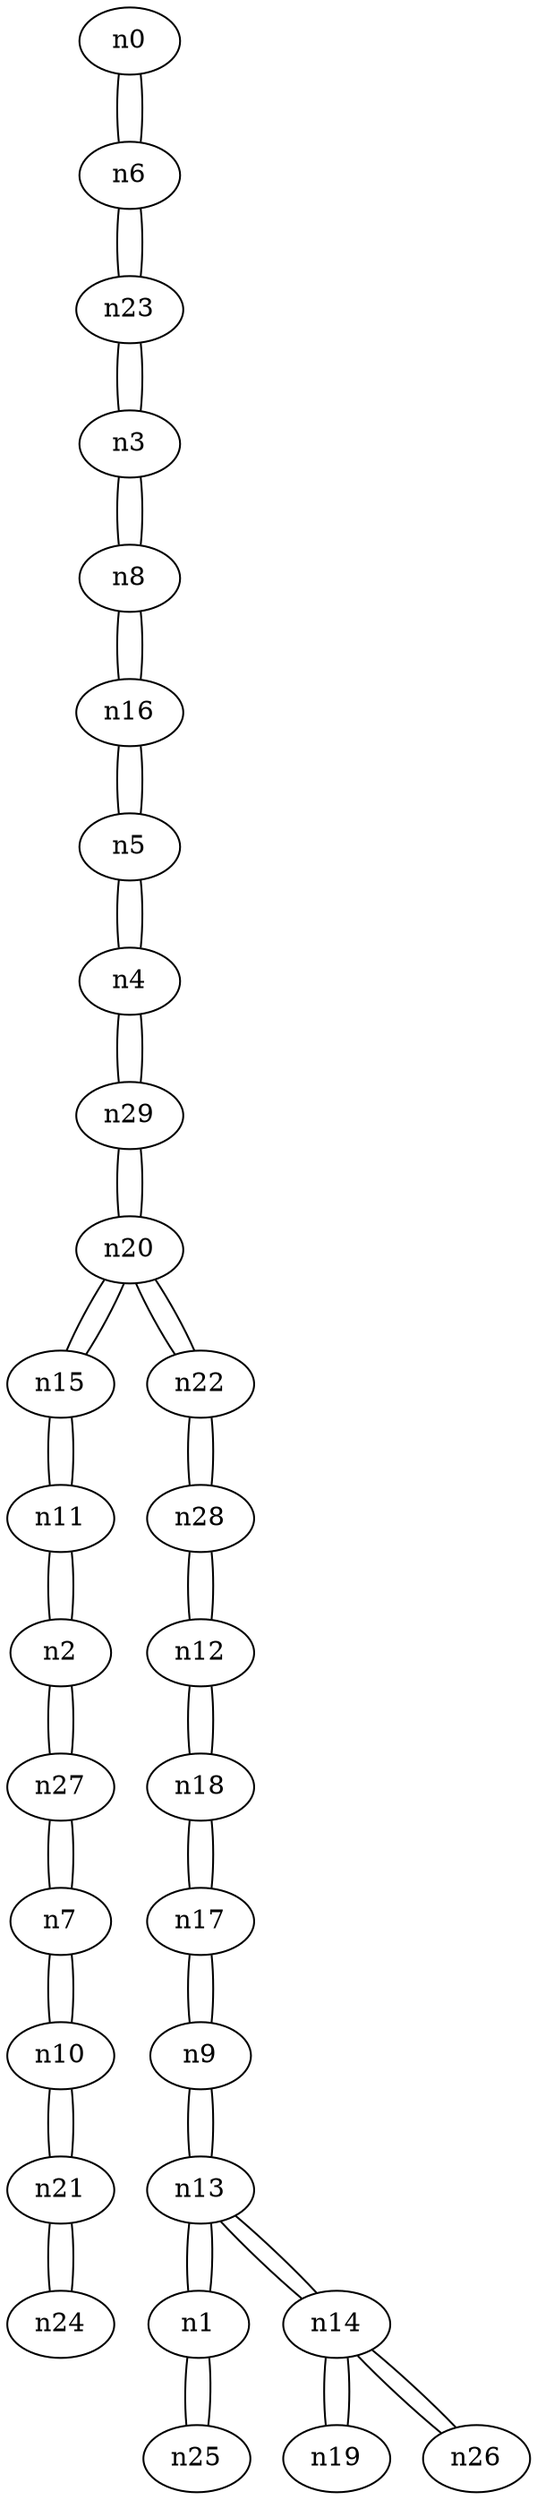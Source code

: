 graph {
n0;
n1;
n2;
n3;
n4;
n5;
n6;
n7;
n8;
n9;
n10;
n11;
n12;
n13;
n14;
n15;
n16;
n17;
n18;
n19;
n20;
n21;
n22;
n23;
n24;
n25;
n26;
n27;
n28;
n29;
n0 -- n6;
n1 -- n13;
n1 -- n25;
n2 -- n27;
n2 -- n11;
n3 -- n8;
n3 -- n23;
n4 -- n5;
n4 -- n29;
n5 -- n4;
n5 -- n16;
n6 -- n0;
n6 -- n23;
n7 -- n27;
n7 -- n10;
n8 -- n3;
n8 -- n16;
n9 -- n13;
n9 -- n17;
n10 -- n7;
n10 -- n21;
n11 -- n2;
n11 -- n15;
n12 -- n28;
n12 -- n18;
n13 -- n9;
n13 -- n1;
n13 -- n14;
n14 -- n26;
n14 -- n19;
n14 -- n13;
n15 -- n11;
n15 -- n20;
n16 -- n5;
n16 -- n8;
n17 -- n9;
n17 -- n18;
n18 -- n12;
n18 -- n17;
n19 -- n14;
n20 -- n22;
n20 -- n15;
n20 -- n29;
n21 -- n24;
n21 -- n10;
n22 -- n28;
n22 -- n20;
n23 -- n3;
n23 -- n6;
n24 -- n21;
n25 -- n1;
n26 -- n14;
n27 -- n2;
n27 -- n7;
n28 -- n12;
n28 -- n22;
n29 -- n4;
n29 -- n20;
}
